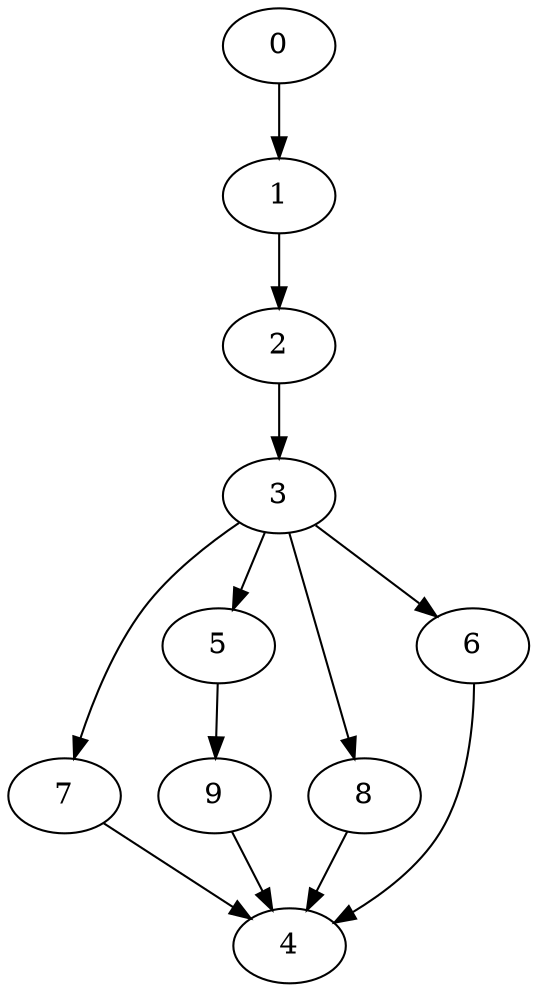 digraph "SeriesParallel-MaxBf-5_Nodes_10_CCR_0.10_WeightType_Random#2_Homogeneous-4" {
0 [Weight=97];
1 [Weight=22];
2 [Weight=108];
3 [Weight=108];
7 [Weight=97];
5 [Weight=54];
8 [Weight=54];
9 [Weight=32];
6 [Weight=22];
4 [Weight=108];
3 -> 6 [Weight=6];
8 -> 4 [Weight=10];
6 -> 4 [Weight=7];
5 -> 9 [Weight=6];
0 -> 1 [Weight=2];
3 -> 5 [Weight=3];
1 -> 2 [Weight=6];
3 -> 7 [Weight=3];
9 -> 4 [Weight=9];
2 -> 3 [Weight=5];
3 -> 8 [Weight=8];
7 -> 4 [Weight=5];
}

